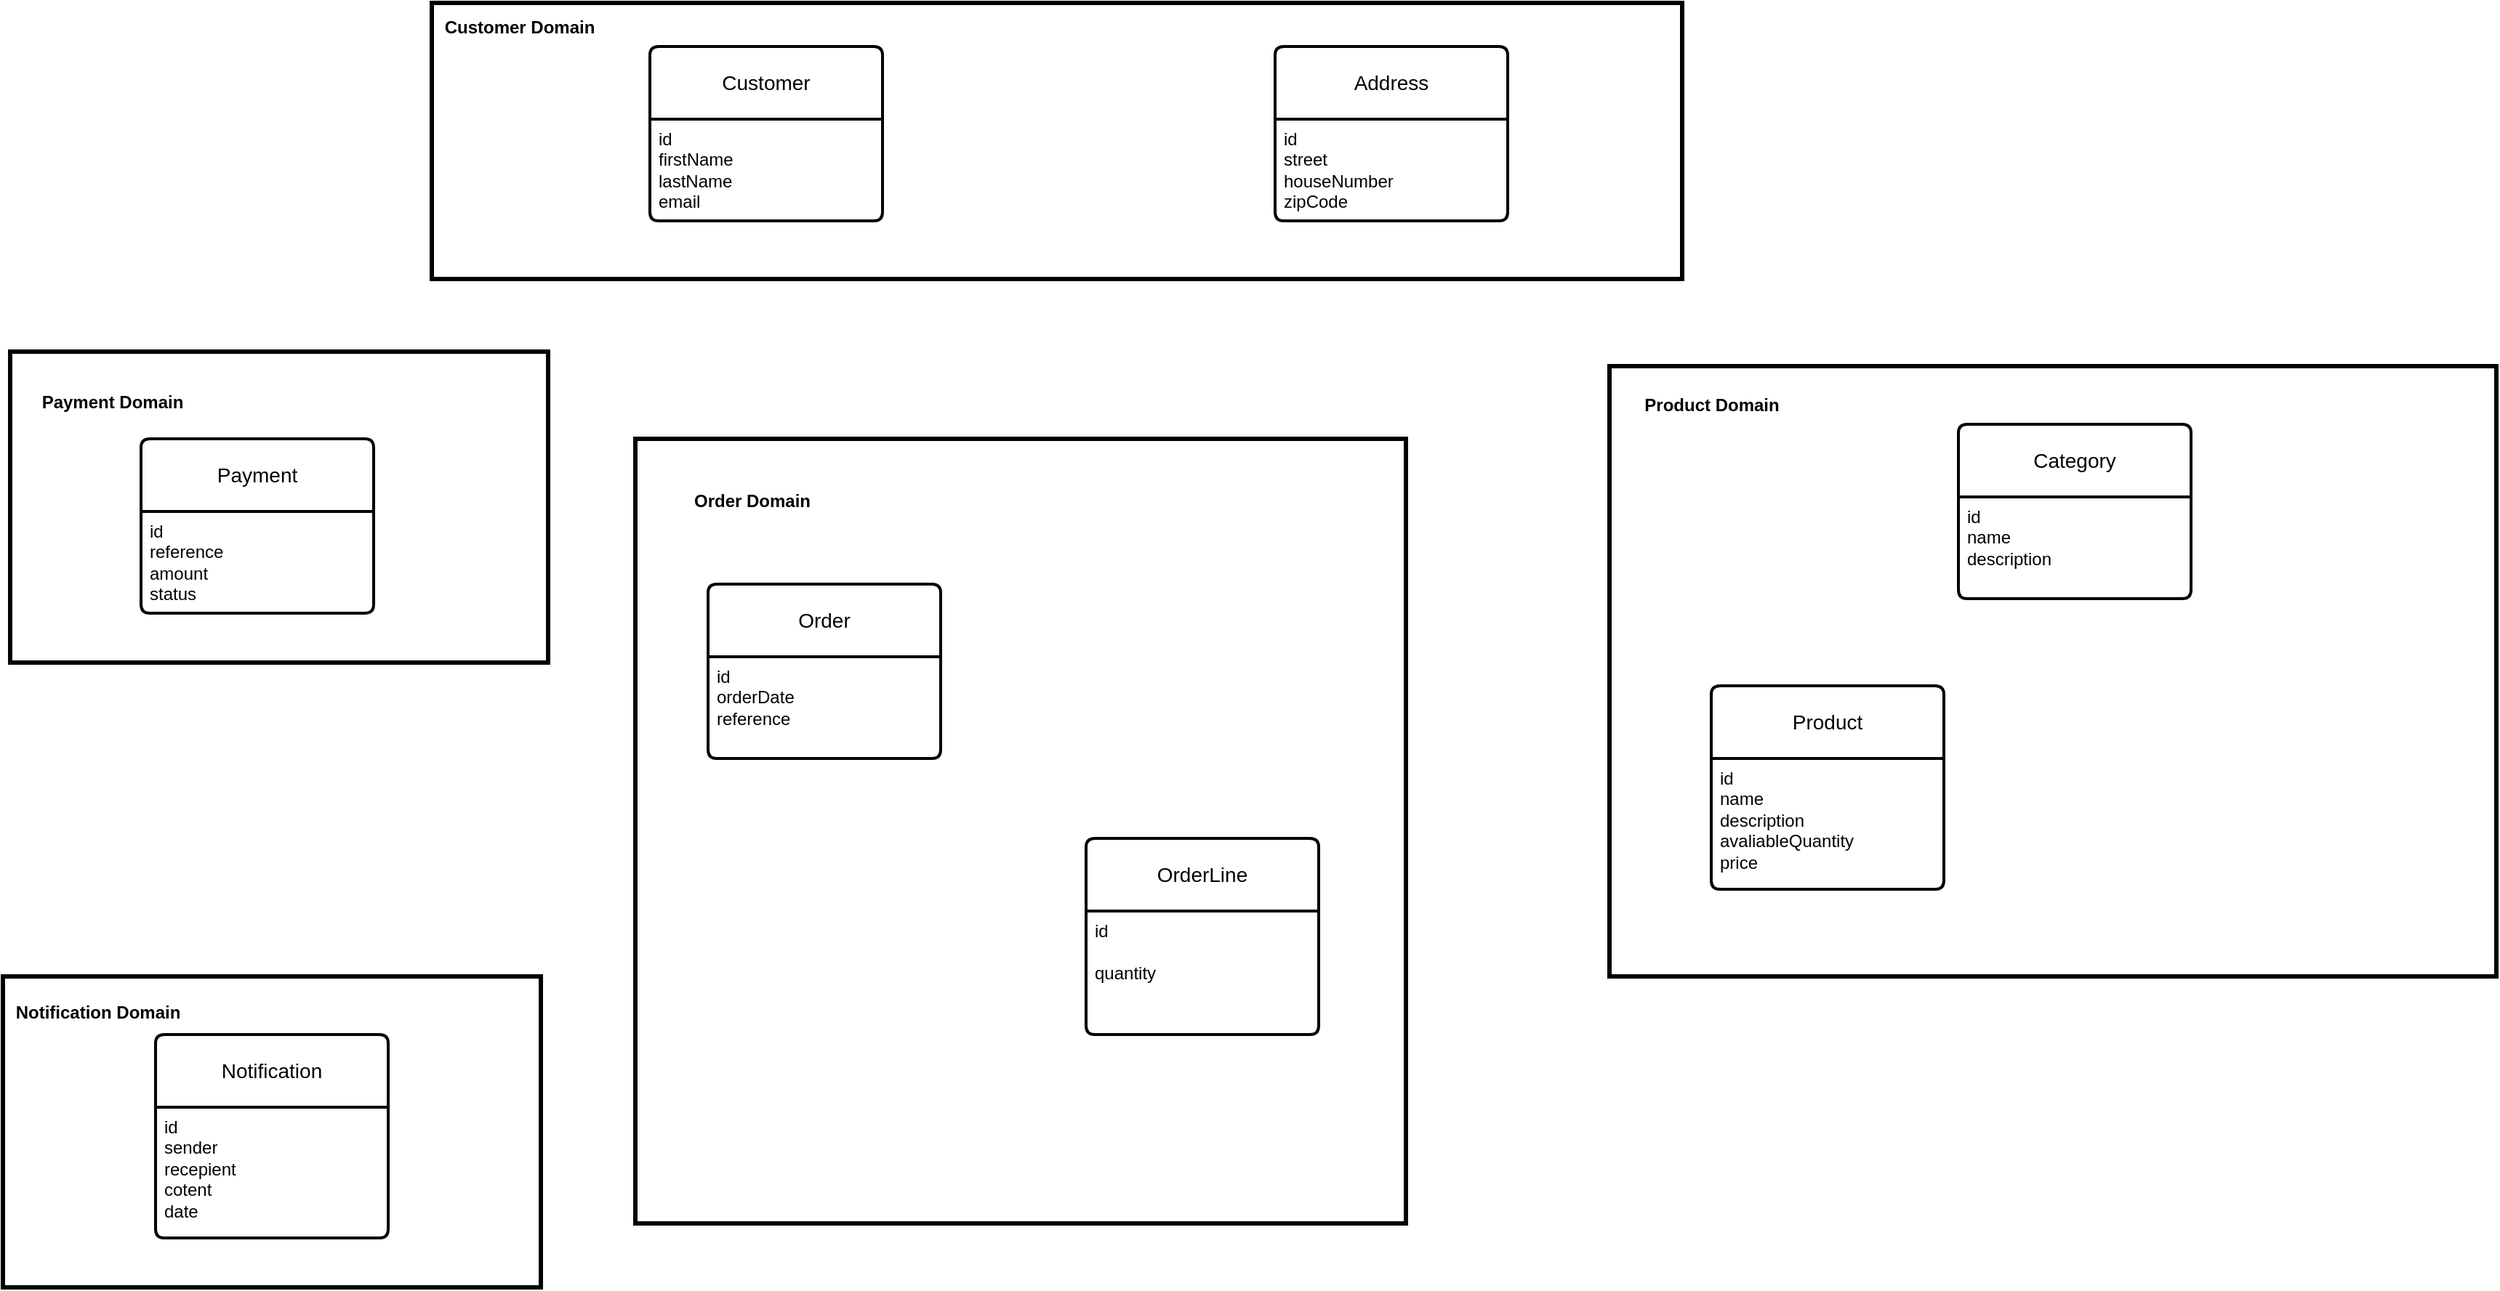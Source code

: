 <mxfile version="24.7.10">
  <diagram name="Page-1" id="8HfWcCP9H6ER65XVBMGy">
    <mxGraphModel dx="1908" dy="1212" grid="1" gridSize="10" guides="1" tooltips="1" connect="1" arrows="1" fold="1" page="1" pageScale="1" pageWidth="10000" pageHeight="1700" math="0" shadow="0">
      <root>
        <mxCell id="0" />
        <mxCell id="1" parent="0" />
        <mxCell id="8pcG0aMWKeKkZ3lM1gH_-10" value="Customer" style="swimlane;childLayout=stackLayout;horizontal=1;startSize=50;horizontalStack=0;rounded=1;fontSize=14;fontStyle=0;strokeWidth=2;resizeParent=0;resizeLast=1;shadow=0;dashed=0;align=center;arcSize=4;whiteSpace=wrap;html=1;" vertex="1" parent="1">
          <mxGeometry x="500" y="50" width="160" height="120" as="geometry" />
        </mxCell>
        <mxCell id="8pcG0aMWKeKkZ3lM1gH_-11" value="id&lt;div&gt;firstName&lt;/div&gt;&lt;div&gt;lastName&lt;/div&gt;&lt;div&gt;email&lt;/div&gt;" style="align=left;strokeColor=none;fillColor=none;spacingLeft=4;fontSize=12;verticalAlign=top;resizable=0;rotatable=0;part=1;html=1;" vertex="1" parent="8pcG0aMWKeKkZ3lM1gH_-10">
          <mxGeometry y="50" width="160" height="70" as="geometry" />
        </mxCell>
        <mxCell id="8pcG0aMWKeKkZ3lM1gH_-13" value="Address" style="swimlane;childLayout=stackLayout;horizontal=1;startSize=50;horizontalStack=0;rounded=1;fontSize=14;fontStyle=0;strokeWidth=2;resizeParent=0;resizeLast=1;shadow=0;dashed=0;align=center;arcSize=4;whiteSpace=wrap;html=1;" vertex="1" parent="1">
          <mxGeometry x="930" y="50" width="160" height="120" as="geometry" />
        </mxCell>
        <mxCell id="8pcG0aMWKeKkZ3lM1gH_-14" value="id&lt;div&gt;street&lt;/div&gt;&lt;div&gt;houseNumber&lt;/div&gt;&lt;div&gt;zipCode&lt;/div&gt;" style="align=left;strokeColor=none;fillColor=none;spacingLeft=4;fontSize=12;verticalAlign=top;resizable=0;rotatable=0;part=1;html=1;" vertex="1" parent="8pcG0aMWKeKkZ3lM1gH_-13">
          <mxGeometry y="50" width="160" height="70" as="geometry" />
        </mxCell>
        <mxCell id="8pcG0aMWKeKkZ3lM1gH_-15" value="&lt;div&gt;Payment&lt;/div&gt;" style="swimlane;childLayout=stackLayout;horizontal=1;startSize=50;horizontalStack=0;rounded=1;fontSize=14;fontStyle=0;strokeWidth=2;resizeParent=0;resizeLast=1;shadow=0;dashed=0;align=center;arcSize=4;whiteSpace=wrap;html=1;" vertex="1" parent="1">
          <mxGeometry x="150" y="320" width="160" height="120" as="geometry" />
        </mxCell>
        <mxCell id="8pcG0aMWKeKkZ3lM1gH_-16" value="id&lt;div&gt;reference&lt;/div&gt;&lt;div&gt;amount&lt;/div&gt;&lt;div&gt;status&lt;/div&gt;" style="align=left;strokeColor=none;fillColor=none;spacingLeft=4;fontSize=12;verticalAlign=top;resizable=0;rotatable=0;part=1;html=1;" vertex="1" parent="8pcG0aMWKeKkZ3lM1gH_-15">
          <mxGeometry y="50" width="160" height="70" as="geometry" />
        </mxCell>
        <mxCell id="8pcG0aMWKeKkZ3lM1gH_-17" value="Notification" style="swimlane;childLayout=stackLayout;horizontal=1;startSize=50;horizontalStack=0;rounded=1;fontSize=14;fontStyle=0;strokeWidth=2;resizeParent=0;resizeLast=1;shadow=0;dashed=0;align=center;arcSize=4;whiteSpace=wrap;html=1;" vertex="1" parent="1">
          <mxGeometry x="160" y="730" width="160" height="140" as="geometry" />
        </mxCell>
        <mxCell id="8pcG0aMWKeKkZ3lM1gH_-18" value="id&lt;div&gt;sender&lt;/div&gt;&lt;div&gt;recepient&lt;/div&gt;&lt;div&gt;cotent&lt;/div&gt;&lt;div&gt;date&lt;/div&gt;" style="align=left;strokeColor=none;fillColor=none;spacingLeft=4;fontSize=12;verticalAlign=top;resizable=0;rotatable=0;part=1;html=1;" vertex="1" parent="8pcG0aMWKeKkZ3lM1gH_-17">
          <mxGeometry y="50" width="160" height="90" as="geometry" />
        </mxCell>
        <mxCell id="8pcG0aMWKeKkZ3lM1gH_-19" value="Order" style="swimlane;childLayout=stackLayout;horizontal=1;startSize=50;horizontalStack=0;rounded=1;fontSize=14;fontStyle=0;strokeWidth=2;resizeParent=0;resizeLast=1;shadow=0;dashed=0;align=center;arcSize=4;whiteSpace=wrap;html=1;" vertex="1" parent="1">
          <mxGeometry x="540" y="420" width="160" height="120" as="geometry" />
        </mxCell>
        <mxCell id="8pcG0aMWKeKkZ3lM1gH_-20" value="id&lt;div&gt;orderDate&lt;/div&gt;&lt;div&gt;reference&lt;/div&gt;" style="align=left;strokeColor=none;fillColor=none;spacingLeft=4;fontSize=12;verticalAlign=top;resizable=0;rotatable=0;part=1;html=1;" vertex="1" parent="8pcG0aMWKeKkZ3lM1gH_-19">
          <mxGeometry y="50" width="160" height="70" as="geometry" />
        </mxCell>
        <mxCell id="8pcG0aMWKeKkZ3lM1gH_-21" value="OrderLine" style="swimlane;childLayout=stackLayout;horizontal=1;startSize=50;horizontalStack=0;rounded=1;fontSize=14;fontStyle=0;strokeWidth=2;resizeParent=0;resizeLast=1;shadow=0;dashed=0;align=center;arcSize=4;whiteSpace=wrap;html=1;" vertex="1" parent="1">
          <mxGeometry x="800" y="595" width="160" height="135" as="geometry" />
        </mxCell>
        <mxCell id="8pcG0aMWKeKkZ3lM1gH_-22" value="id&lt;div&gt;&lt;br&gt;&lt;/div&gt;&lt;div&gt;quantity&lt;/div&gt;" style="align=left;strokeColor=none;fillColor=none;spacingLeft=4;fontSize=12;verticalAlign=top;resizable=0;rotatable=0;part=1;html=1;" vertex="1" parent="8pcG0aMWKeKkZ3lM1gH_-21">
          <mxGeometry y="50" width="160" height="85" as="geometry" />
        </mxCell>
        <mxCell id="8pcG0aMWKeKkZ3lM1gH_-23" value="Product" style="swimlane;childLayout=stackLayout;horizontal=1;startSize=50;horizontalStack=0;rounded=1;fontSize=14;fontStyle=0;strokeWidth=2;resizeParent=0;resizeLast=1;shadow=0;dashed=0;align=center;arcSize=4;whiteSpace=wrap;html=1;" vertex="1" parent="1">
          <mxGeometry x="1230" y="490" width="160" height="140" as="geometry" />
        </mxCell>
        <mxCell id="8pcG0aMWKeKkZ3lM1gH_-24" value="id&lt;div&gt;name&lt;/div&gt;&lt;div&gt;description&lt;/div&gt;&lt;div&gt;avaliableQuantity&lt;/div&gt;&lt;div&gt;price&lt;/div&gt;" style="align=left;strokeColor=none;fillColor=none;spacingLeft=4;fontSize=12;verticalAlign=top;resizable=0;rotatable=0;part=1;html=1;" vertex="1" parent="8pcG0aMWKeKkZ3lM1gH_-23">
          <mxGeometry y="50" width="160" height="90" as="geometry" />
        </mxCell>
        <mxCell id="8pcG0aMWKeKkZ3lM1gH_-25" value="Category" style="swimlane;childLayout=stackLayout;horizontal=1;startSize=50;horizontalStack=0;rounded=1;fontSize=14;fontStyle=0;strokeWidth=2;resizeParent=0;resizeLast=1;shadow=0;dashed=0;align=center;arcSize=4;whiteSpace=wrap;html=1;" vertex="1" parent="1">
          <mxGeometry x="1400" y="310" width="160" height="120" as="geometry" />
        </mxCell>
        <mxCell id="8pcG0aMWKeKkZ3lM1gH_-26" value="id&lt;div&gt;name&lt;/div&gt;&lt;div&gt;description&lt;/div&gt;" style="align=left;strokeColor=none;fillColor=none;spacingLeft=4;fontSize=12;verticalAlign=top;resizable=0;rotatable=0;part=1;html=1;" vertex="1" parent="8pcG0aMWKeKkZ3lM1gH_-25">
          <mxGeometry y="50" width="160" height="70" as="geometry" />
        </mxCell>
        <mxCell id="8pcG0aMWKeKkZ3lM1gH_-31" value="" style="html=1;whiteSpace=wrap;fillColor=none;strokeWidth=3;" vertex="1" parent="1">
          <mxGeometry x="350" y="20" width="860" height="190" as="geometry" />
        </mxCell>
        <mxCell id="8pcG0aMWKeKkZ3lM1gH_-32" value="Customer Domain" style="text;align=center;fontStyle=1;verticalAlign=middle;spacingLeft=3;spacingRight=3;strokeColor=none;rotatable=0;points=[[0,0.5],[1,0.5]];portConstraint=eastwest;html=1;" vertex="1" parent="1">
          <mxGeometry x="370" y="24" width="80" height="26" as="geometry" />
        </mxCell>
        <mxCell id="8pcG0aMWKeKkZ3lM1gH_-33" value="" style="html=1;whiteSpace=wrap;fillColor=none;strokeWidth=3;" vertex="1" parent="1">
          <mxGeometry x="490" y="320" width="530" height="540" as="geometry" />
        </mxCell>
        <mxCell id="8pcG0aMWKeKkZ3lM1gH_-34" value="Order Domain" style="text;align=center;fontStyle=1;verticalAlign=middle;spacingLeft=3;spacingRight=3;strokeColor=none;rotatable=0;points=[[0,0.5],[1,0.5]];portConstraint=eastwest;html=1;" vertex="1" parent="1">
          <mxGeometry x="530" y="350" width="80" height="26" as="geometry" />
        </mxCell>
        <mxCell id="8pcG0aMWKeKkZ3lM1gH_-36" value="" style="html=1;whiteSpace=wrap;fillColor=none;strokeWidth=3;" vertex="1" parent="1">
          <mxGeometry x="1160" y="270" width="610" height="420" as="geometry" />
        </mxCell>
        <mxCell id="8pcG0aMWKeKkZ3lM1gH_-38" value="Product Domain" style="text;align=center;fontStyle=1;verticalAlign=middle;spacingLeft=3;spacingRight=3;strokeColor=none;rotatable=0;points=[[0,0.5],[1,0.5]];portConstraint=eastwest;html=1;" vertex="1" parent="1">
          <mxGeometry x="1190" y="284" width="80" height="26" as="geometry" />
        </mxCell>
        <mxCell id="8pcG0aMWKeKkZ3lM1gH_-41" value="" style="html=1;whiteSpace=wrap;fillColor=none;strokeWidth=3;" vertex="1" parent="1">
          <mxGeometry x="60" y="260" width="370" height="214" as="geometry" />
        </mxCell>
        <mxCell id="8pcG0aMWKeKkZ3lM1gH_-42" value="Payment Domain" style="text;align=center;fontStyle=1;verticalAlign=middle;spacingLeft=3;spacingRight=3;strokeColor=none;rotatable=0;points=[[0,0.5],[1,0.5]];portConstraint=eastwest;html=1;" vertex="1" parent="1">
          <mxGeometry x="90" y="250" width="80" height="90" as="geometry" />
        </mxCell>
        <mxCell id="8pcG0aMWKeKkZ3lM1gH_-43" value="" style="html=1;whiteSpace=wrap;fillColor=none;strokeWidth=3;" vertex="1" parent="1">
          <mxGeometry x="55" y="690" width="370" height="214" as="geometry" />
        </mxCell>
        <mxCell id="8pcG0aMWKeKkZ3lM1gH_-44" value="Notification Domain" style="text;align=center;fontStyle=1;verticalAlign=middle;spacingLeft=3;spacingRight=3;strokeColor=none;rotatable=0;points=[[0,0.5],[1,0.5]];portConstraint=eastwest;html=1;" vertex="1" parent="1">
          <mxGeometry x="80" y="670" width="80" height="90" as="geometry" />
        </mxCell>
      </root>
    </mxGraphModel>
  </diagram>
</mxfile>
